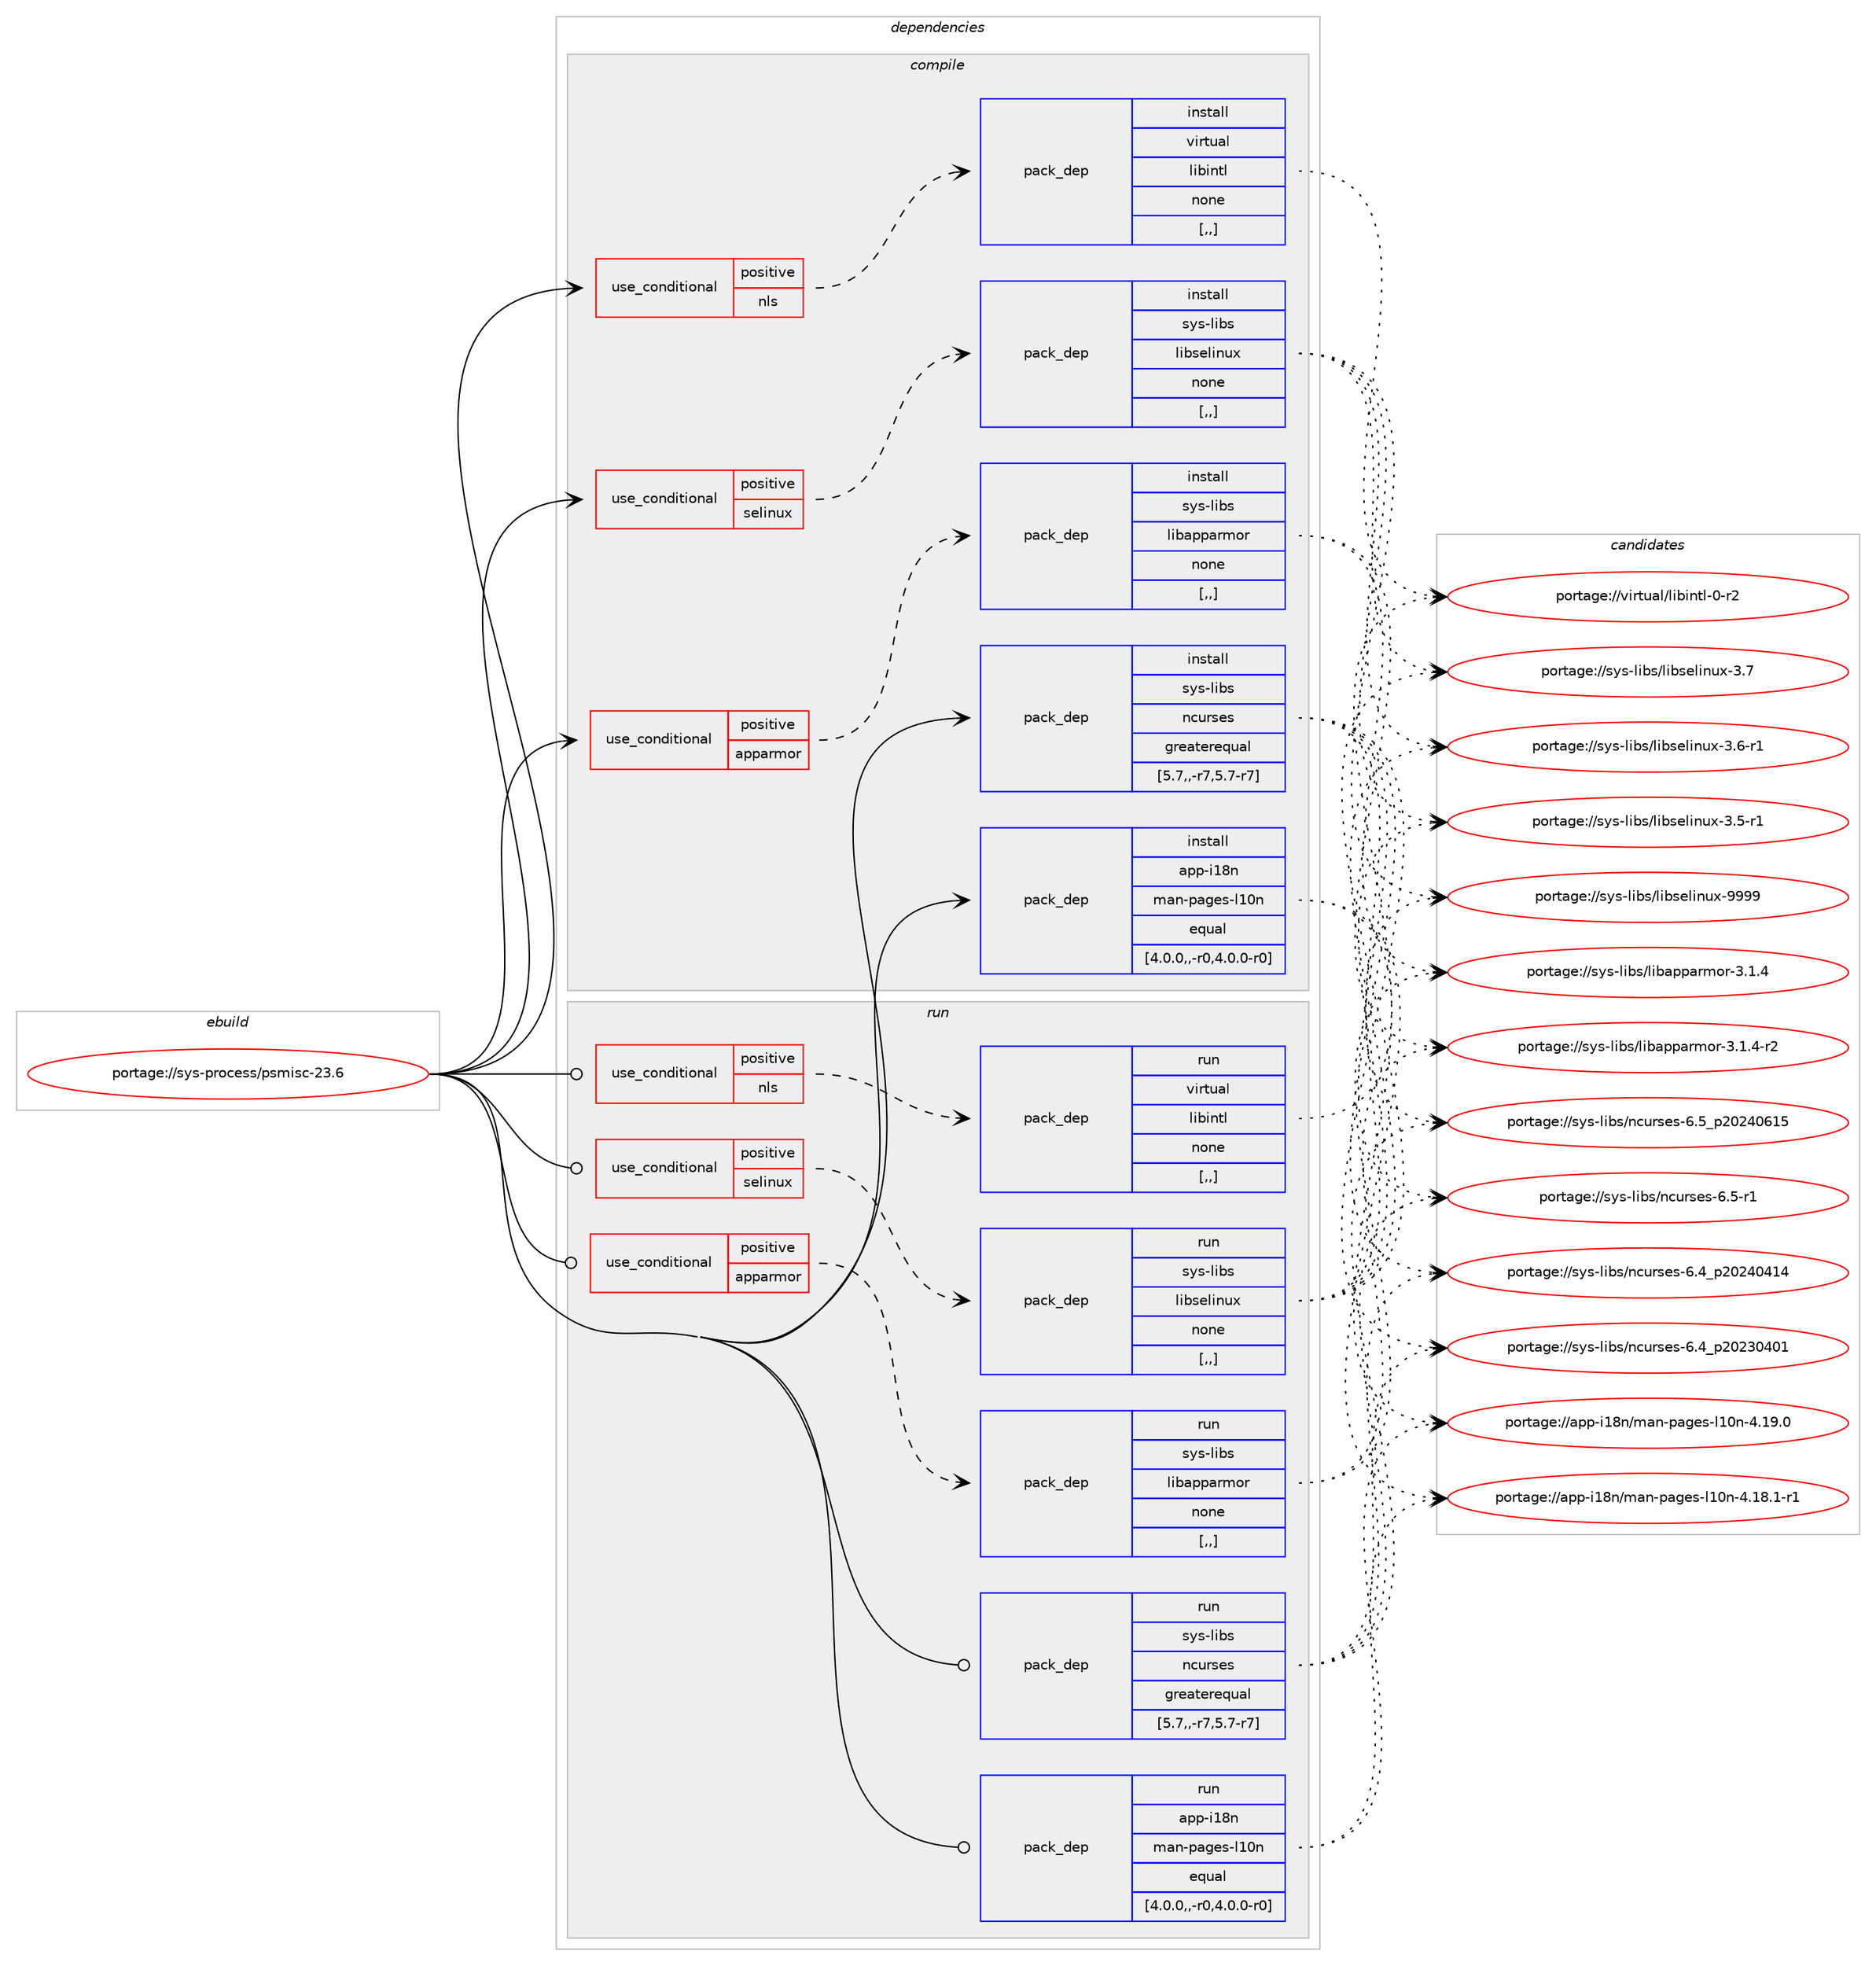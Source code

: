 digraph prolog {

# *************
# Graph options
# *************

newrank=true;
concentrate=true;
compound=true;
graph [rankdir=LR,fontname=Helvetica,fontsize=10,ranksep=1.5];#, ranksep=2.5, nodesep=0.2];
edge  [arrowhead=vee];
node  [fontname=Helvetica,fontsize=10];

# **********
# The ebuild
# **********

subgraph cluster_leftcol {
color=gray;
rank=same;
label=<<i>ebuild</i>>;
id [label="portage://sys-process/psmisc-23.6", color=red, width=4, href="../sys-process/psmisc-23.6.svg"];
}

# ****************
# The dependencies
# ****************

subgraph cluster_midcol {
color=gray;
label=<<i>dependencies</i>>;
subgraph cluster_compile {
fillcolor="#eeeeee";
style=filled;
label=<<i>compile</i>>;
subgraph cond764 {
dependency4311 [label=<<TABLE BORDER="0" CELLBORDER="1" CELLSPACING="0" CELLPADDING="4"><TR><TD ROWSPAN="3" CELLPADDING="10">use_conditional</TD></TR><TR><TD>positive</TD></TR><TR><TD>apparmor</TD></TR></TABLE>>, shape=none, color=red];
subgraph pack3529 {
dependency4312 [label=<<TABLE BORDER="0" CELLBORDER="1" CELLSPACING="0" CELLPADDING="4" WIDTH="220"><TR><TD ROWSPAN="6" CELLPADDING="30">pack_dep</TD></TR><TR><TD WIDTH="110">install</TD></TR><TR><TD>sys-libs</TD></TR><TR><TD>libapparmor</TD></TR><TR><TD>none</TD></TR><TR><TD>[,,]</TD></TR></TABLE>>, shape=none, color=blue];
}
dependency4311:e -> dependency4312:w [weight=20,style="dashed",arrowhead="vee"];
}
id:e -> dependency4311:w [weight=20,style="solid",arrowhead="vee"];
subgraph cond765 {
dependency4313 [label=<<TABLE BORDER="0" CELLBORDER="1" CELLSPACING="0" CELLPADDING="4"><TR><TD ROWSPAN="3" CELLPADDING="10">use_conditional</TD></TR><TR><TD>positive</TD></TR><TR><TD>nls</TD></TR></TABLE>>, shape=none, color=red];
subgraph pack3530 {
dependency4314 [label=<<TABLE BORDER="0" CELLBORDER="1" CELLSPACING="0" CELLPADDING="4" WIDTH="220"><TR><TD ROWSPAN="6" CELLPADDING="30">pack_dep</TD></TR><TR><TD WIDTH="110">install</TD></TR><TR><TD>virtual</TD></TR><TR><TD>libintl</TD></TR><TR><TD>none</TD></TR><TR><TD>[,,]</TD></TR></TABLE>>, shape=none, color=blue];
}
dependency4313:e -> dependency4314:w [weight=20,style="dashed",arrowhead="vee"];
}
id:e -> dependency4313:w [weight=20,style="solid",arrowhead="vee"];
subgraph cond766 {
dependency4315 [label=<<TABLE BORDER="0" CELLBORDER="1" CELLSPACING="0" CELLPADDING="4"><TR><TD ROWSPAN="3" CELLPADDING="10">use_conditional</TD></TR><TR><TD>positive</TD></TR><TR><TD>selinux</TD></TR></TABLE>>, shape=none, color=red];
subgraph pack3531 {
dependency4316 [label=<<TABLE BORDER="0" CELLBORDER="1" CELLSPACING="0" CELLPADDING="4" WIDTH="220"><TR><TD ROWSPAN="6" CELLPADDING="30">pack_dep</TD></TR><TR><TD WIDTH="110">install</TD></TR><TR><TD>sys-libs</TD></TR><TR><TD>libselinux</TD></TR><TR><TD>none</TD></TR><TR><TD>[,,]</TD></TR></TABLE>>, shape=none, color=blue];
}
dependency4315:e -> dependency4316:w [weight=20,style="dashed",arrowhead="vee"];
}
id:e -> dependency4315:w [weight=20,style="solid",arrowhead="vee"];
subgraph pack3532 {
dependency4317 [label=<<TABLE BORDER="0" CELLBORDER="1" CELLSPACING="0" CELLPADDING="4" WIDTH="220"><TR><TD ROWSPAN="6" CELLPADDING="30">pack_dep</TD></TR><TR><TD WIDTH="110">install</TD></TR><TR><TD>sys-libs</TD></TR><TR><TD>ncurses</TD></TR><TR><TD>greaterequal</TD></TR><TR><TD>[5.7,,-r7,5.7-r7]</TD></TR></TABLE>>, shape=none, color=blue];
}
id:e -> dependency4317:w [weight=20,style="solid",arrowhead="vee"];
subgraph pack3533 {
dependency4318 [label=<<TABLE BORDER="0" CELLBORDER="1" CELLSPACING="0" CELLPADDING="4" WIDTH="220"><TR><TD ROWSPAN="6" CELLPADDING="30">pack_dep</TD></TR><TR><TD WIDTH="110">install</TD></TR><TR><TD>app-i18n</TD></TR><TR><TD>man-pages-l10n</TD></TR><TR><TD>equal</TD></TR><TR><TD>[4.0.0,,-r0,4.0.0-r0]</TD></TR></TABLE>>, shape=none, color=blue];
}
id:e -> dependency4318:w [weight=20,style="solid",arrowhead="vee"];
}
subgraph cluster_compileandrun {
fillcolor="#eeeeee";
style=filled;
label=<<i>compile and run</i>>;
}
subgraph cluster_run {
fillcolor="#eeeeee";
style=filled;
label=<<i>run</i>>;
subgraph cond767 {
dependency4319 [label=<<TABLE BORDER="0" CELLBORDER="1" CELLSPACING="0" CELLPADDING="4"><TR><TD ROWSPAN="3" CELLPADDING="10">use_conditional</TD></TR><TR><TD>positive</TD></TR><TR><TD>apparmor</TD></TR></TABLE>>, shape=none, color=red];
subgraph pack3534 {
dependency4320 [label=<<TABLE BORDER="0" CELLBORDER="1" CELLSPACING="0" CELLPADDING="4" WIDTH="220"><TR><TD ROWSPAN="6" CELLPADDING="30">pack_dep</TD></TR><TR><TD WIDTH="110">run</TD></TR><TR><TD>sys-libs</TD></TR><TR><TD>libapparmor</TD></TR><TR><TD>none</TD></TR><TR><TD>[,,]</TD></TR></TABLE>>, shape=none, color=blue];
}
dependency4319:e -> dependency4320:w [weight=20,style="dashed",arrowhead="vee"];
}
id:e -> dependency4319:w [weight=20,style="solid",arrowhead="odot"];
subgraph cond768 {
dependency4321 [label=<<TABLE BORDER="0" CELLBORDER="1" CELLSPACING="0" CELLPADDING="4"><TR><TD ROWSPAN="3" CELLPADDING="10">use_conditional</TD></TR><TR><TD>positive</TD></TR><TR><TD>nls</TD></TR></TABLE>>, shape=none, color=red];
subgraph pack3535 {
dependency4322 [label=<<TABLE BORDER="0" CELLBORDER="1" CELLSPACING="0" CELLPADDING="4" WIDTH="220"><TR><TD ROWSPAN="6" CELLPADDING="30">pack_dep</TD></TR><TR><TD WIDTH="110">run</TD></TR><TR><TD>virtual</TD></TR><TR><TD>libintl</TD></TR><TR><TD>none</TD></TR><TR><TD>[,,]</TD></TR></TABLE>>, shape=none, color=blue];
}
dependency4321:e -> dependency4322:w [weight=20,style="dashed",arrowhead="vee"];
}
id:e -> dependency4321:w [weight=20,style="solid",arrowhead="odot"];
subgraph cond769 {
dependency4323 [label=<<TABLE BORDER="0" CELLBORDER="1" CELLSPACING="0" CELLPADDING="4"><TR><TD ROWSPAN="3" CELLPADDING="10">use_conditional</TD></TR><TR><TD>positive</TD></TR><TR><TD>selinux</TD></TR></TABLE>>, shape=none, color=red];
subgraph pack3536 {
dependency4324 [label=<<TABLE BORDER="0" CELLBORDER="1" CELLSPACING="0" CELLPADDING="4" WIDTH="220"><TR><TD ROWSPAN="6" CELLPADDING="30">pack_dep</TD></TR><TR><TD WIDTH="110">run</TD></TR><TR><TD>sys-libs</TD></TR><TR><TD>libselinux</TD></TR><TR><TD>none</TD></TR><TR><TD>[,,]</TD></TR></TABLE>>, shape=none, color=blue];
}
dependency4323:e -> dependency4324:w [weight=20,style="dashed",arrowhead="vee"];
}
id:e -> dependency4323:w [weight=20,style="solid",arrowhead="odot"];
subgraph pack3537 {
dependency4325 [label=<<TABLE BORDER="0" CELLBORDER="1" CELLSPACING="0" CELLPADDING="4" WIDTH="220"><TR><TD ROWSPAN="6" CELLPADDING="30">pack_dep</TD></TR><TR><TD WIDTH="110">run</TD></TR><TR><TD>sys-libs</TD></TR><TR><TD>ncurses</TD></TR><TR><TD>greaterequal</TD></TR><TR><TD>[5.7,,-r7,5.7-r7]</TD></TR></TABLE>>, shape=none, color=blue];
}
id:e -> dependency4325:w [weight=20,style="solid",arrowhead="odot"];
subgraph pack3538 {
dependency4326 [label=<<TABLE BORDER="0" CELLBORDER="1" CELLSPACING="0" CELLPADDING="4" WIDTH="220"><TR><TD ROWSPAN="6" CELLPADDING="30">pack_dep</TD></TR><TR><TD WIDTH="110">run</TD></TR><TR><TD>app-i18n</TD></TR><TR><TD>man-pages-l10n</TD></TR><TR><TD>equal</TD></TR><TR><TD>[4.0.0,,-r0,4.0.0-r0]</TD></TR></TABLE>>, shape=none, color=blue];
}
id:e -> dependency4326:w [weight=20,style="solid",arrowhead="odot"];
}
}

# **************
# The candidates
# **************

subgraph cluster_choices {
rank=same;
color=gray;
label=<<i>candidates</i>>;

subgraph choice3529 {
color=black;
nodesep=1;
choice1151211154510810598115471081059897112112971141091111144551464946524511450 [label="portage://sys-libs/libapparmor-3.1.4-r2", color=red, width=4,href="../sys-libs/libapparmor-3.1.4-r2.svg"];
choice115121115451081059811547108105989711211297114109111114455146494652 [label="portage://sys-libs/libapparmor-3.1.4", color=red, width=4,href="../sys-libs/libapparmor-3.1.4.svg"];
dependency4312:e -> choice1151211154510810598115471081059897112112971141091111144551464946524511450:w [style=dotted,weight="100"];
dependency4312:e -> choice115121115451081059811547108105989711211297114109111114455146494652:w [style=dotted,weight="100"];
}
subgraph choice3530 {
color=black;
nodesep=1;
choice11810511411611797108471081059810511011610845484511450 [label="portage://virtual/libintl-0-r2", color=red, width=4,href="../virtual/libintl-0-r2.svg"];
dependency4314:e -> choice11810511411611797108471081059810511011610845484511450:w [style=dotted,weight="100"];
}
subgraph choice3531 {
color=black;
nodesep=1;
choice115121115451081059811547108105981151011081051101171204557575757 [label="portage://sys-libs/libselinux-9999", color=red, width=4,href="../sys-libs/libselinux-9999.svg"];
choice1151211154510810598115471081059811510110810511011712045514655 [label="portage://sys-libs/libselinux-3.7", color=red, width=4,href="../sys-libs/libselinux-3.7.svg"];
choice11512111545108105981154710810598115101108105110117120455146544511449 [label="portage://sys-libs/libselinux-3.6-r1", color=red, width=4,href="../sys-libs/libselinux-3.6-r1.svg"];
choice11512111545108105981154710810598115101108105110117120455146534511449 [label="portage://sys-libs/libselinux-3.5-r1", color=red, width=4,href="../sys-libs/libselinux-3.5-r1.svg"];
dependency4316:e -> choice115121115451081059811547108105981151011081051101171204557575757:w [style=dotted,weight="100"];
dependency4316:e -> choice1151211154510810598115471081059811510110810511011712045514655:w [style=dotted,weight="100"];
dependency4316:e -> choice11512111545108105981154710810598115101108105110117120455146544511449:w [style=dotted,weight="100"];
dependency4316:e -> choice11512111545108105981154710810598115101108105110117120455146534511449:w [style=dotted,weight="100"];
}
subgraph choice3532 {
color=black;
nodesep=1;
choice1151211154510810598115471109911711411510111545544653951125048505248544953 [label="portage://sys-libs/ncurses-6.5_p20240615", color=red, width=4,href="../sys-libs/ncurses-6.5_p20240615.svg"];
choice11512111545108105981154711099117114115101115455446534511449 [label="portage://sys-libs/ncurses-6.5-r1", color=red, width=4,href="../sys-libs/ncurses-6.5-r1.svg"];
choice1151211154510810598115471109911711411510111545544652951125048505248524952 [label="portage://sys-libs/ncurses-6.4_p20240414", color=red, width=4,href="../sys-libs/ncurses-6.4_p20240414.svg"];
choice1151211154510810598115471109911711411510111545544652951125048505148524849 [label="portage://sys-libs/ncurses-6.4_p20230401", color=red, width=4,href="../sys-libs/ncurses-6.4_p20230401.svg"];
dependency4317:e -> choice1151211154510810598115471109911711411510111545544653951125048505248544953:w [style=dotted,weight="100"];
dependency4317:e -> choice11512111545108105981154711099117114115101115455446534511449:w [style=dotted,weight="100"];
dependency4317:e -> choice1151211154510810598115471109911711411510111545544652951125048505248524952:w [style=dotted,weight="100"];
dependency4317:e -> choice1151211154510810598115471109911711411510111545544652951125048505148524849:w [style=dotted,weight="100"];
}
subgraph choice3533 {
color=black;
nodesep=1;
choice971121124510549561104710997110451129710310111545108494811045524649574648 [label="portage://app-i18n/man-pages-l10n-4.19.0", color=red, width=4,href="../app-i18n/man-pages-l10n-4.19.0.svg"];
choice9711211245105495611047109971104511297103101115451084948110455246495646494511449 [label="portage://app-i18n/man-pages-l10n-4.18.1-r1", color=red, width=4,href="../app-i18n/man-pages-l10n-4.18.1-r1.svg"];
dependency4318:e -> choice971121124510549561104710997110451129710310111545108494811045524649574648:w [style=dotted,weight="100"];
dependency4318:e -> choice9711211245105495611047109971104511297103101115451084948110455246495646494511449:w [style=dotted,weight="100"];
}
subgraph choice3534 {
color=black;
nodesep=1;
choice1151211154510810598115471081059897112112971141091111144551464946524511450 [label="portage://sys-libs/libapparmor-3.1.4-r2", color=red, width=4,href="../sys-libs/libapparmor-3.1.4-r2.svg"];
choice115121115451081059811547108105989711211297114109111114455146494652 [label="portage://sys-libs/libapparmor-3.1.4", color=red, width=4,href="../sys-libs/libapparmor-3.1.4.svg"];
dependency4320:e -> choice1151211154510810598115471081059897112112971141091111144551464946524511450:w [style=dotted,weight="100"];
dependency4320:e -> choice115121115451081059811547108105989711211297114109111114455146494652:w [style=dotted,weight="100"];
}
subgraph choice3535 {
color=black;
nodesep=1;
choice11810511411611797108471081059810511011610845484511450 [label="portage://virtual/libintl-0-r2", color=red, width=4,href="../virtual/libintl-0-r2.svg"];
dependency4322:e -> choice11810511411611797108471081059810511011610845484511450:w [style=dotted,weight="100"];
}
subgraph choice3536 {
color=black;
nodesep=1;
choice115121115451081059811547108105981151011081051101171204557575757 [label="portage://sys-libs/libselinux-9999", color=red, width=4,href="../sys-libs/libselinux-9999.svg"];
choice1151211154510810598115471081059811510110810511011712045514655 [label="portage://sys-libs/libselinux-3.7", color=red, width=4,href="../sys-libs/libselinux-3.7.svg"];
choice11512111545108105981154710810598115101108105110117120455146544511449 [label="portage://sys-libs/libselinux-3.6-r1", color=red, width=4,href="../sys-libs/libselinux-3.6-r1.svg"];
choice11512111545108105981154710810598115101108105110117120455146534511449 [label="portage://sys-libs/libselinux-3.5-r1", color=red, width=4,href="../sys-libs/libselinux-3.5-r1.svg"];
dependency4324:e -> choice115121115451081059811547108105981151011081051101171204557575757:w [style=dotted,weight="100"];
dependency4324:e -> choice1151211154510810598115471081059811510110810511011712045514655:w [style=dotted,weight="100"];
dependency4324:e -> choice11512111545108105981154710810598115101108105110117120455146544511449:w [style=dotted,weight="100"];
dependency4324:e -> choice11512111545108105981154710810598115101108105110117120455146534511449:w [style=dotted,weight="100"];
}
subgraph choice3537 {
color=black;
nodesep=1;
choice1151211154510810598115471109911711411510111545544653951125048505248544953 [label="portage://sys-libs/ncurses-6.5_p20240615", color=red, width=4,href="../sys-libs/ncurses-6.5_p20240615.svg"];
choice11512111545108105981154711099117114115101115455446534511449 [label="portage://sys-libs/ncurses-6.5-r1", color=red, width=4,href="../sys-libs/ncurses-6.5-r1.svg"];
choice1151211154510810598115471109911711411510111545544652951125048505248524952 [label="portage://sys-libs/ncurses-6.4_p20240414", color=red, width=4,href="../sys-libs/ncurses-6.4_p20240414.svg"];
choice1151211154510810598115471109911711411510111545544652951125048505148524849 [label="portage://sys-libs/ncurses-6.4_p20230401", color=red, width=4,href="../sys-libs/ncurses-6.4_p20230401.svg"];
dependency4325:e -> choice1151211154510810598115471109911711411510111545544653951125048505248544953:w [style=dotted,weight="100"];
dependency4325:e -> choice11512111545108105981154711099117114115101115455446534511449:w [style=dotted,weight="100"];
dependency4325:e -> choice1151211154510810598115471109911711411510111545544652951125048505248524952:w [style=dotted,weight="100"];
dependency4325:e -> choice1151211154510810598115471109911711411510111545544652951125048505148524849:w [style=dotted,weight="100"];
}
subgraph choice3538 {
color=black;
nodesep=1;
choice971121124510549561104710997110451129710310111545108494811045524649574648 [label="portage://app-i18n/man-pages-l10n-4.19.0", color=red, width=4,href="../app-i18n/man-pages-l10n-4.19.0.svg"];
choice9711211245105495611047109971104511297103101115451084948110455246495646494511449 [label="portage://app-i18n/man-pages-l10n-4.18.1-r1", color=red, width=4,href="../app-i18n/man-pages-l10n-4.18.1-r1.svg"];
dependency4326:e -> choice971121124510549561104710997110451129710310111545108494811045524649574648:w [style=dotted,weight="100"];
dependency4326:e -> choice9711211245105495611047109971104511297103101115451084948110455246495646494511449:w [style=dotted,weight="100"];
}
}

}
